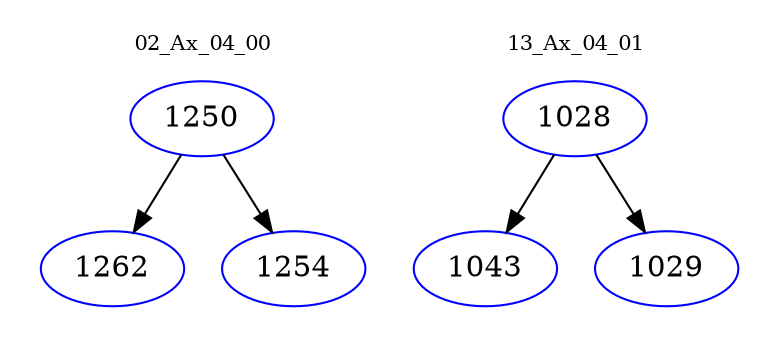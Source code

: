 digraph{
subgraph cluster_0 {
color = white
label = "02_Ax_04_00";
fontsize=10;
T0_1250 [label="1250", color="blue"]
T0_1250 -> T0_1262 [color="black"]
T0_1262 [label="1262", color="blue"]
T0_1250 -> T0_1254 [color="black"]
T0_1254 [label="1254", color="blue"]
}
subgraph cluster_1 {
color = white
label = "13_Ax_04_01";
fontsize=10;
T1_1028 [label="1028", color="blue"]
T1_1028 -> T1_1043 [color="black"]
T1_1043 [label="1043", color="blue"]
T1_1028 -> T1_1029 [color="black"]
T1_1029 [label="1029", color="blue"]
}
}
